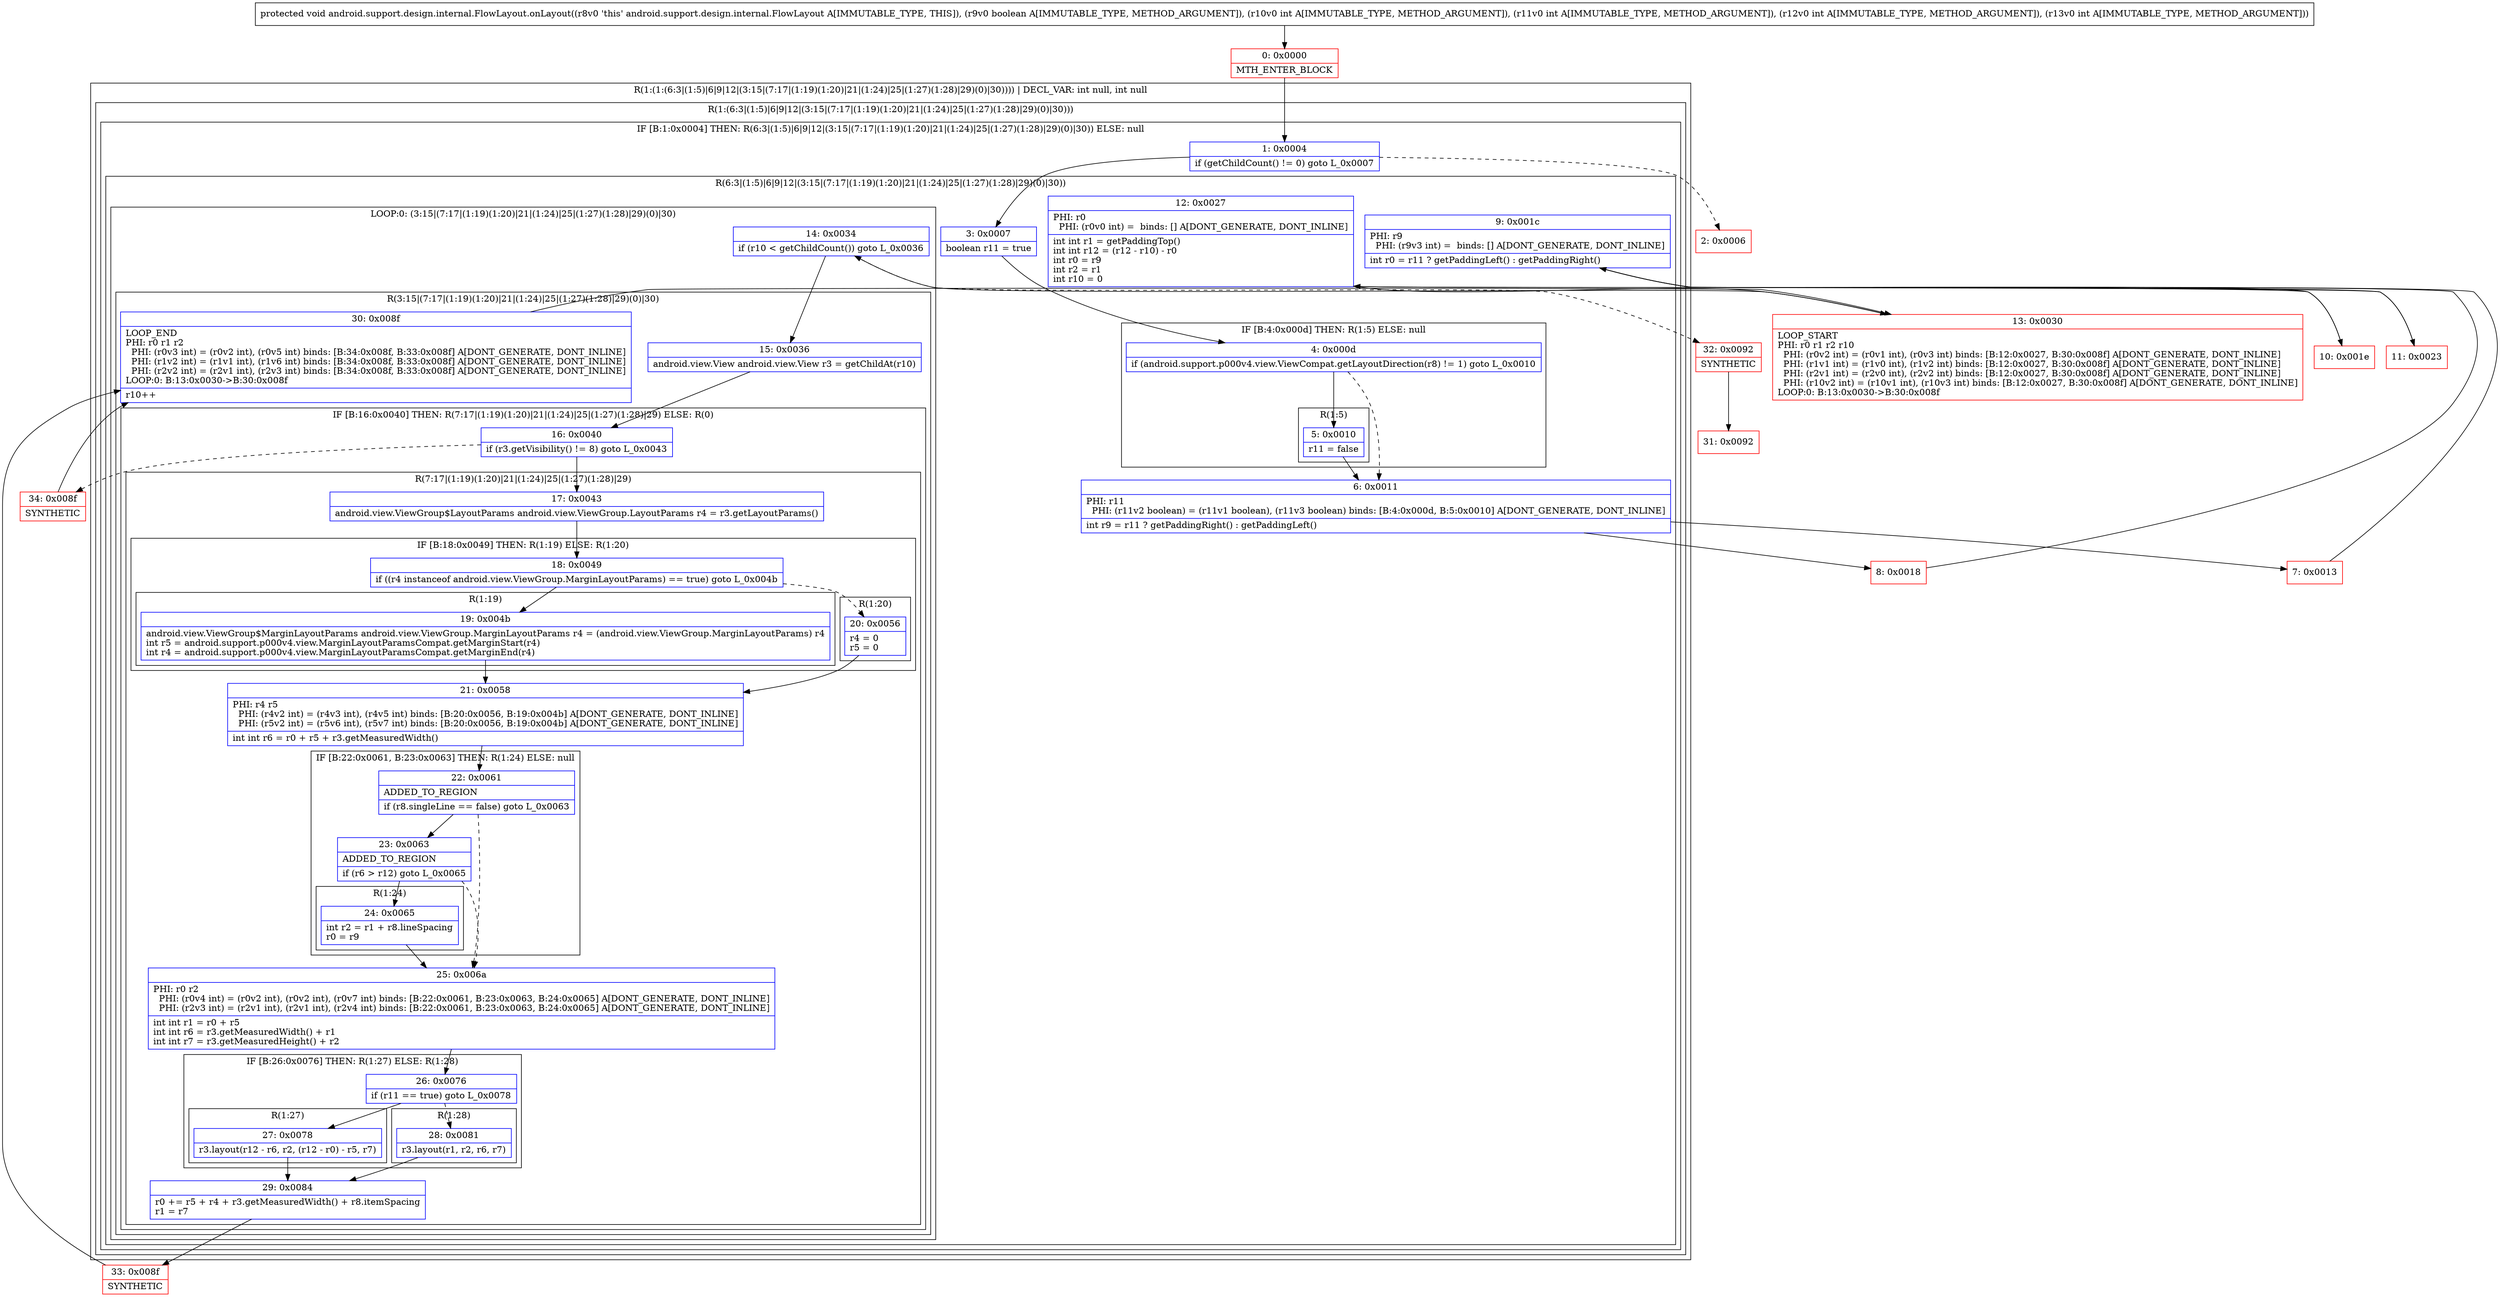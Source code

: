 digraph "CFG forandroid.support.design.internal.FlowLayout.onLayout(ZIIII)V" {
subgraph cluster_Region_669663404 {
label = "R(1:(1:(6:3|(1:5)|6|9|12|(3:15|(7:17|(1:19)(1:20)|21|(1:24)|25|(1:27)(1:28)|29)(0)|30)))) | DECL_VAR: int null, int null\l";
node [shape=record,color=blue];
subgraph cluster_Region_1031577808 {
label = "R(1:(6:3|(1:5)|6|9|12|(3:15|(7:17|(1:19)(1:20)|21|(1:24)|25|(1:27)(1:28)|29)(0)|30)))";
node [shape=record,color=blue];
subgraph cluster_IfRegion_555105795 {
label = "IF [B:1:0x0004] THEN: R(6:3|(1:5)|6|9|12|(3:15|(7:17|(1:19)(1:20)|21|(1:24)|25|(1:27)(1:28)|29)(0)|30)) ELSE: null";
node [shape=record,color=blue];
Node_1 [shape=record,label="{1\:\ 0x0004|if (getChildCount() != 0) goto L_0x0007\l}"];
subgraph cluster_Region_458888490 {
label = "R(6:3|(1:5)|6|9|12|(3:15|(7:17|(1:19)(1:20)|21|(1:24)|25|(1:27)(1:28)|29)(0)|30))";
node [shape=record,color=blue];
Node_3 [shape=record,label="{3\:\ 0x0007|boolean r11 = true\l}"];
subgraph cluster_IfRegion_20195297 {
label = "IF [B:4:0x000d] THEN: R(1:5) ELSE: null";
node [shape=record,color=blue];
Node_4 [shape=record,label="{4\:\ 0x000d|if (android.support.p000v4.view.ViewCompat.getLayoutDirection(r8) != 1) goto L_0x0010\l}"];
subgraph cluster_Region_1470453601 {
label = "R(1:5)";
node [shape=record,color=blue];
Node_5 [shape=record,label="{5\:\ 0x0010|r11 = false\l}"];
}
}
Node_6 [shape=record,label="{6\:\ 0x0011|PHI: r11 \l  PHI: (r11v2 boolean) = (r11v1 boolean), (r11v3 boolean) binds: [B:4:0x000d, B:5:0x0010] A[DONT_GENERATE, DONT_INLINE]\l|int r9 = r11 ? getPaddingRight() : getPaddingLeft()\l}"];
Node_9 [shape=record,label="{9\:\ 0x001c|PHI: r9 \l  PHI: (r9v3 int) =  binds: [] A[DONT_GENERATE, DONT_INLINE]\l|int r0 = r11 ? getPaddingLeft() : getPaddingRight()\l}"];
Node_12 [shape=record,label="{12\:\ 0x0027|PHI: r0 \l  PHI: (r0v0 int) =  binds: [] A[DONT_GENERATE, DONT_INLINE]\l|int int r1 = getPaddingTop()\lint int r12 = (r12 \- r10) \- r0\lint r0 = r9\lint r2 = r1\lint r10 = 0\l}"];
subgraph cluster_LoopRegion_1450614457 {
label = "LOOP:0: (3:15|(7:17|(1:19)(1:20)|21|(1:24)|25|(1:27)(1:28)|29)(0)|30)";
node [shape=record,color=blue];
Node_14 [shape=record,label="{14\:\ 0x0034|if (r10 \< getChildCount()) goto L_0x0036\l}"];
subgraph cluster_Region_2049881884 {
label = "R(3:15|(7:17|(1:19)(1:20)|21|(1:24)|25|(1:27)(1:28)|29)(0)|30)";
node [shape=record,color=blue];
Node_15 [shape=record,label="{15\:\ 0x0036|android.view.View android.view.View r3 = getChildAt(r10)\l}"];
subgraph cluster_IfRegion_100956300 {
label = "IF [B:16:0x0040] THEN: R(7:17|(1:19)(1:20)|21|(1:24)|25|(1:27)(1:28)|29) ELSE: R(0)";
node [shape=record,color=blue];
Node_16 [shape=record,label="{16\:\ 0x0040|if (r3.getVisibility() != 8) goto L_0x0043\l}"];
subgraph cluster_Region_480965895 {
label = "R(7:17|(1:19)(1:20)|21|(1:24)|25|(1:27)(1:28)|29)";
node [shape=record,color=blue];
Node_17 [shape=record,label="{17\:\ 0x0043|android.view.ViewGroup$LayoutParams android.view.ViewGroup.LayoutParams r4 = r3.getLayoutParams()\l}"];
subgraph cluster_IfRegion_1640637434 {
label = "IF [B:18:0x0049] THEN: R(1:19) ELSE: R(1:20)";
node [shape=record,color=blue];
Node_18 [shape=record,label="{18\:\ 0x0049|if ((r4 instanceof android.view.ViewGroup.MarginLayoutParams) == true) goto L_0x004b\l}"];
subgraph cluster_Region_53209644 {
label = "R(1:19)";
node [shape=record,color=blue];
Node_19 [shape=record,label="{19\:\ 0x004b|android.view.ViewGroup$MarginLayoutParams android.view.ViewGroup.MarginLayoutParams r4 = (android.view.ViewGroup.MarginLayoutParams) r4\lint r5 = android.support.p000v4.view.MarginLayoutParamsCompat.getMarginStart(r4)\lint r4 = android.support.p000v4.view.MarginLayoutParamsCompat.getMarginEnd(r4)\l}"];
}
subgraph cluster_Region_213007106 {
label = "R(1:20)";
node [shape=record,color=blue];
Node_20 [shape=record,label="{20\:\ 0x0056|r4 = 0\lr5 = 0\l}"];
}
}
Node_21 [shape=record,label="{21\:\ 0x0058|PHI: r4 r5 \l  PHI: (r4v2 int) = (r4v3 int), (r4v5 int) binds: [B:20:0x0056, B:19:0x004b] A[DONT_GENERATE, DONT_INLINE]\l  PHI: (r5v2 int) = (r5v6 int), (r5v7 int) binds: [B:20:0x0056, B:19:0x004b] A[DONT_GENERATE, DONT_INLINE]\l|int int r6 = r0 + r5 + r3.getMeasuredWidth()\l}"];
subgraph cluster_IfRegion_1640605612 {
label = "IF [B:22:0x0061, B:23:0x0063] THEN: R(1:24) ELSE: null";
node [shape=record,color=blue];
Node_22 [shape=record,label="{22\:\ 0x0061|ADDED_TO_REGION\l|if (r8.singleLine == false) goto L_0x0063\l}"];
Node_23 [shape=record,label="{23\:\ 0x0063|ADDED_TO_REGION\l|if (r6 \> r12) goto L_0x0065\l}"];
subgraph cluster_Region_1460820362 {
label = "R(1:24)";
node [shape=record,color=blue];
Node_24 [shape=record,label="{24\:\ 0x0065|int r2 = r1 + r8.lineSpacing\lr0 = r9\l}"];
}
}
Node_25 [shape=record,label="{25\:\ 0x006a|PHI: r0 r2 \l  PHI: (r0v4 int) = (r0v2 int), (r0v2 int), (r0v7 int) binds: [B:22:0x0061, B:23:0x0063, B:24:0x0065] A[DONT_GENERATE, DONT_INLINE]\l  PHI: (r2v3 int) = (r2v1 int), (r2v1 int), (r2v4 int) binds: [B:22:0x0061, B:23:0x0063, B:24:0x0065] A[DONT_GENERATE, DONT_INLINE]\l|int int r1 = r0 + r5\lint int r6 = r3.getMeasuredWidth() + r1\lint int r7 = r3.getMeasuredHeight() + r2\l}"];
subgraph cluster_IfRegion_2006571447 {
label = "IF [B:26:0x0076] THEN: R(1:27) ELSE: R(1:28)";
node [shape=record,color=blue];
Node_26 [shape=record,label="{26\:\ 0x0076|if (r11 == true) goto L_0x0078\l}"];
subgraph cluster_Region_1478790723 {
label = "R(1:27)";
node [shape=record,color=blue];
Node_27 [shape=record,label="{27\:\ 0x0078|r3.layout(r12 \- r6, r2, (r12 \- r0) \- r5, r7)\l}"];
}
subgraph cluster_Region_499077828 {
label = "R(1:28)";
node [shape=record,color=blue];
Node_28 [shape=record,label="{28\:\ 0x0081|r3.layout(r1, r2, r6, r7)\l}"];
}
}
Node_29 [shape=record,label="{29\:\ 0x0084|r0 += r5 + r4 + r3.getMeasuredWidth() + r8.itemSpacing\lr1 = r7\l}"];
}
subgraph cluster_Region_1957623883 {
label = "R(0)";
node [shape=record,color=blue];
}
}
Node_30 [shape=record,label="{30\:\ 0x008f|LOOP_END\lPHI: r0 r1 r2 \l  PHI: (r0v3 int) = (r0v2 int), (r0v5 int) binds: [B:34:0x008f, B:33:0x008f] A[DONT_GENERATE, DONT_INLINE]\l  PHI: (r1v2 int) = (r1v1 int), (r1v6 int) binds: [B:34:0x008f, B:33:0x008f] A[DONT_GENERATE, DONT_INLINE]\l  PHI: (r2v2 int) = (r2v1 int), (r2v3 int) binds: [B:34:0x008f, B:33:0x008f] A[DONT_GENERATE, DONT_INLINE]\lLOOP:0: B:13:0x0030\-\>B:30:0x008f\l|r10++\l}"];
}
}
}
}
}
}
Node_0 [shape=record,color=red,label="{0\:\ 0x0000|MTH_ENTER_BLOCK\l}"];
Node_2 [shape=record,color=red,label="{2\:\ 0x0006}"];
Node_7 [shape=record,color=red,label="{7\:\ 0x0013}"];
Node_8 [shape=record,color=red,label="{8\:\ 0x0018}"];
Node_10 [shape=record,color=red,label="{10\:\ 0x001e}"];
Node_11 [shape=record,color=red,label="{11\:\ 0x0023}"];
Node_13 [shape=record,color=red,label="{13\:\ 0x0030|LOOP_START\lPHI: r0 r1 r2 r10 \l  PHI: (r0v2 int) = (r0v1 int), (r0v3 int) binds: [B:12:0x0027, B:30:0x008f] A[DONT_GENERATE, DONT_INLINE]\l  PHI: (r1v1 int) = (r1v0 int), (r1v2 int) binds: [B:12:0x0027, B:30:0x008f] A[DONT_GENERATE, DONT_INLINE]\l  PHI: (r2v1 int) = (r2v0 int), (r2v2 int) binds: [B:12:0x0027, B:30:0x008f] A[DONT_GENERATE, DONT_INLINE]\l  PHI: (r10v2 int) = (r10v1 int), (r10v3 int) binds: [B:12:0x0027, B:30:0x008f] A[DONT_GENERATE, DONT_INLINE]\lLOOP:0: B:13:0x0030\-\>B:30:0x008f\l}"];
Node_31 [shape=record,color=red,label="{31\:\ 0x0092}"];
Node_32 [shape=record,color=red,label="{32\:\ 0x0092|SYNTHETIC\l}"];
Node_33 [shape=record,color=red,label="{33\:\ 0x008f|SYNTHETIC\l}"];
Node_34 [shape=record,color=red,label="{34\:\ 0x008f|SYNTHETIC\l}"];
MethodNode[shape=record,label="{protected void android.support.design.internal.FlowLayout.onLayout((r8v0 'this' android.support.design.internal.FlowLayout A[IMMUTABLE_TYPE, THIS]), (r9v0 boolean A[IMMUTABLE_TYPE, METHOD_ARGUMENT]), (r10v0 int A[IMMUTABLE_TYPE, METHOD_ARGUMENT]), (r11v0 int A[IMMUTABLE_TYPE, METHOD_ARGUMENT]), (r12v0 int A[IMMUTABLE_TYPE, METHOD_ARGUMENT]), (r13v0 int A[IMMUTABLE_TYPE, METHOD_ARGUMENT])) }"];
MethodNode -> Node_0;
Node_1 -> Node_2[style=dashed];
Node_1 -> Node_3;
Node_3 -> Node_4;
Node_4 -> Node_5;
Node_4 -> Node_6[style=dashed];
Node_5 -> Node_6;
Node_6 -> Node_7;
Node_6 -> Node_8;
Node_9 -> Node_10;
Node_9 -> Node_11;
Node_12 -> Node_13;
Node_14 -> Node_15;
Node_14 -> Node_32[style=dashed];
Node_15 -> Node_16;
Node_16 -> Node_17;
Node_16 -> Node_34[style=dashed];
Node_17 -> Node_18;
Node_18 -> Node_19;
Node_18 -> Node_20[style=dashed];
Node_19 -> Node_21;
Node_20 -> Node_21;
Node_21 -> Node_22;
Node_22 -> Node_23;
Node_22 -> Node_25[style=dashed];
Node_23 -> Node_24;
Node_23 -> Node_25[style=dashed];
Node_24 -> Node_25;
Node_25 -> Node_26;
Node_26 -> Node_27;
Node_26 -> Node_28[style=dashed];
Node_27 -> Node_29;
Node_28 -> Node_29;
Node_29 -> Node_33;
Node_30 -> Node_13;
Node_0 -> Node_1;
Node_7 -> Node_9;
Node_8 -> Node_9;
Node_10 -> Node_12;
Node_11 -> Node_12;
Node_13 -> Node_14;
Node_32 -> Node_31;
Node_33 -> Node_30;
Node_34 -> Node_30;
}

